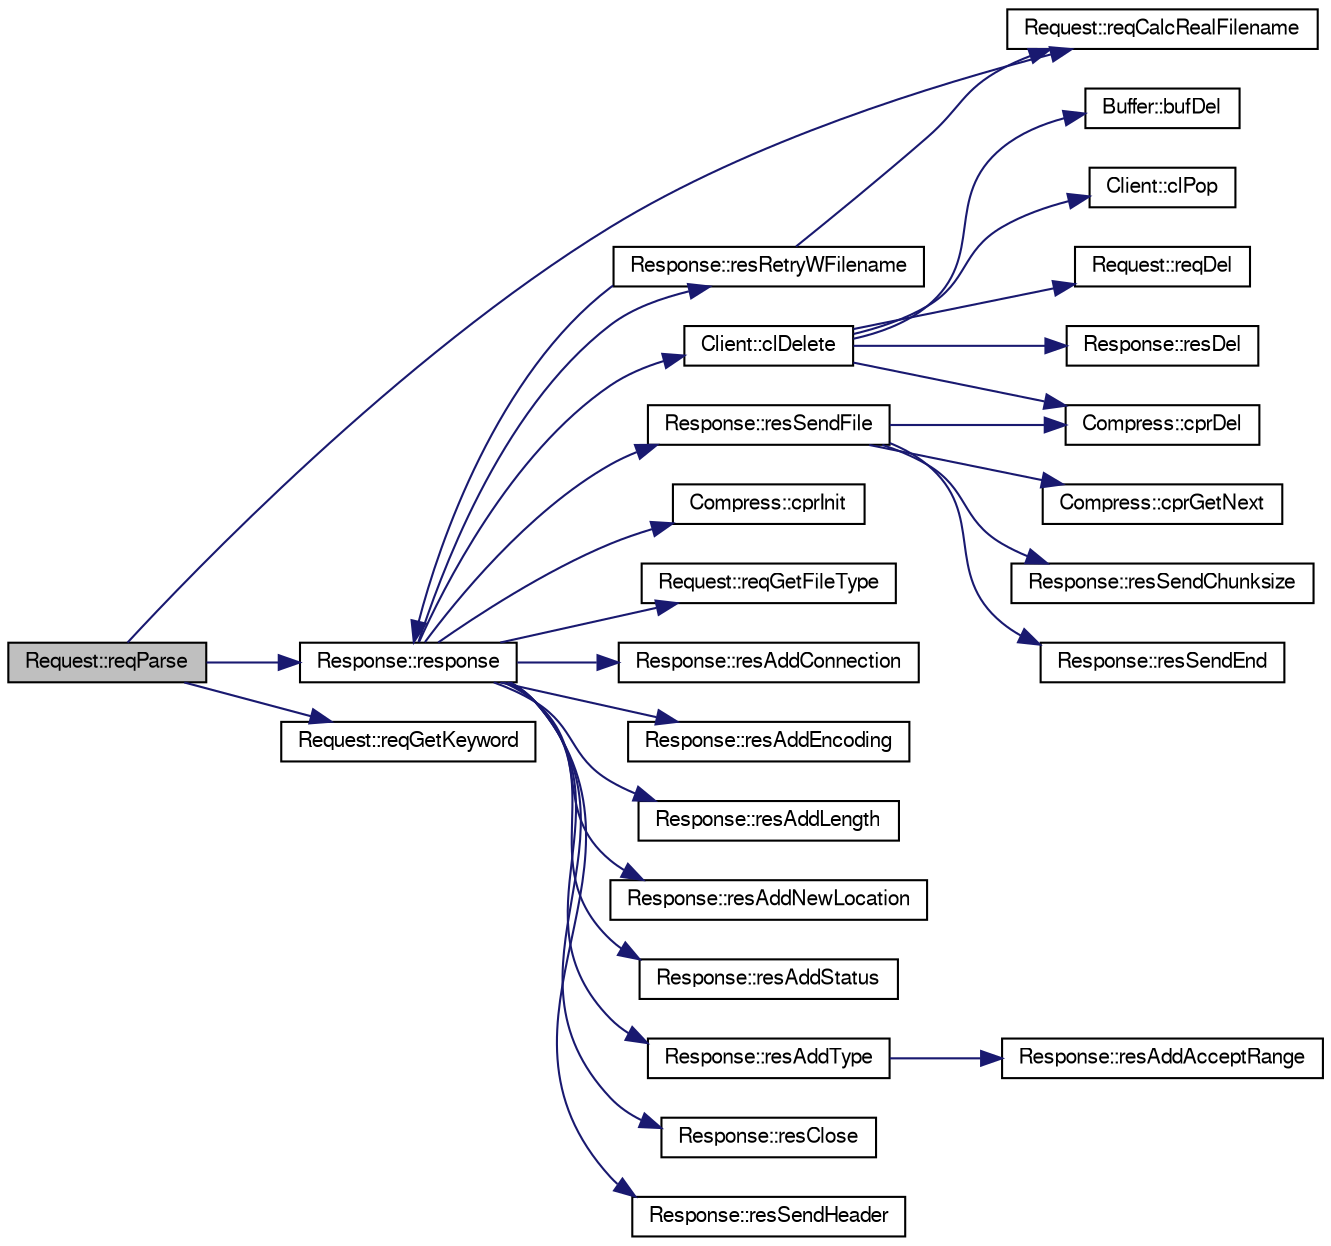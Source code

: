 digraph G
{
  bgcolor="transparent";
  edge [fontname="FreeSans",fontsize="10",labelfontname="FreeSans",labelfontsize="10"];
  node [fontname="FreeSans",fontsize="10",shape=record];
  rankdir=LR;
  Node1 [label="Request::reqParse",height=0.2,width=0.4,color="black", fillcolor="grey75", style="filled" fontcolor="black"];
  Node1 -> Node2 [color="midnightblue",fontsize="10",style="solid",fontname="FreeSans"];
  Node2 [label="Request::reqCalcRealFilename",height=0.2,width=0.4,color="black",URL="$structRequest.html#a8040d15208a13a48632c9323e0584fef"];
  Node1 -> Node3 [color="midnightblue",fontsize="10",style="solid",fontname="FreeSans"];
  Node3 [label="Request::reqGetKeyword",height=0.2,width=0.4,color="black",URL="$structRequest.html#acae7f02d18e48252b1c251aba393f003"];
  Node1 -> Node4 [color="midnightblue",fontsize="10",style="solid",fontname="FreeSans"];
  Node4 [label="Response::response",height=0.2,width=0.4,color="black",URL="$structResponse.html#a0735f41f650e4a0f3dff85b26aec75e3"];
  Node4 -> Node5 [color="midnightblue",fontsize="10",style="solid",fontname="FreeSans"];
  Node5 [label="Client::clDelete",height=0.2,width=0.4,color="black",URL="$structClient.html#a5a71e07837642785fc1fa3c906be6641"];
  Node5 -> Node6 [color="midnightblue",fontsize="10",style="solid",fontname="FreeSans"];
  Node6 [label="Buffer::bufDel",height=0.2,width=0.4,color="black",URL="$structBuffer.html#aafeb7abc9a5efb42f635bfd1ce511174"];
  Node5 -> Node7 [color="midnightblue",fontsize="10",style="solid",fontname="FreeSans"];
  Node7 [label="Client::clPop",height=0.2,width=0.4,color="black",URL="$structClient.html#ad5ef034ece8fad9b6c63917babb1e961"];
  Node5 -> Node8 [color="midnightblue",fontsize="10",style="solid",fontname="FreeSans"];
  Node8 [label="Compress::cprDel",height=0.2,width=0.4,color="black",URL="$structCompress.html#a95898c0e81588af5fa5ca6b25c4b063a"];
  Node5 -> Node9 [color="midnightblue",fontsize="10",style="solid",fontname="FreeSans"];
  Node9 [label="Request::reqDel",height=0.2,width=0.4,color="black",URL="$structRequest.html#a70d3e4849cd7fa700424ba8ecd164504"];
  Node5 -> Node10 [color="midnightblue",fontsize="10",style="solid",fontname="FreeSans"];
  Node10 [label="Response::resDel",height=0.2,width=0.4,color="black",URL="$structResponse.html#af79882d4238ed5a756bf23f2e052ab79"];
  Node4 -> Node11 [color="midnightblue",fontsize="10",style="solid",fontname="FreeSans"];
  Node11 [label="Compress::cprInit",height=0.2,width=0.4,color="black",URL="$structCompress.html#a0ed2cdac6e32b1893d6bb986087beb0c"];
  Node4 -> Node12 [color="midnightblue",fontsize="10",style="solid",fontname="FreeSans"];
  Node12 [label="Request::reqGetFileType",height=0.2,width=0.4,color="black",URL="$structRequest.html#a3e5d99816a844b54870b949ef133b5b8"];
  Node4 -> Node13 [color="midnightblue",fontsize="10",style="solid",fontname="FreeSans"];
  Node13 [label="Response::resAddConnection",height=0.2,width=0.4,color="black",URL="$structResponse.html#a9196ca37512073ab12a3f1d0604d00b4"];
  Node4 -> Node14 [color="midnightblue",fontsize="10",style="solid",fontname="FreeSans"];
  Node14 [label="Response::resAddEncoding",height=0.2,width=0.4,color="black",URL="$structResponse.html#af412275d3ecc110ec13a1cef30fb7903"];
  Node4 -> Node15 [color="midnightblue",fontsize="10",style="solid",fontname="FreeSans"];
  Node15 [label="Response::resAddLength",height=0.2,width=0.4,color="black",URL="$structResponse.html#a056ba9e8415e693fb71d2050ca95ede6"];
  Node4 -> Node16 [color="midnightblue",fontsize="10",style="solid",fontname="FreeSans"];
  Node16 [label="Response::resAddNewLocation",height=0.2,width=0.4,color="black",URL="$structResponse.html#aed141a145714552b89c386aaff5d443e"];
  Node4 -> Node17 [color="midnightblue",fontsize="10",style="solid",fontname="FreeSans"];
  Node17 [label="Response::resAddStatus",height=0.2,width=0.4,color="black",URL="$structResponse.html#ac01b79b7e9e30b9d2760e936c09a0e4e"];
  Node4 -> Node18 [color="midnightblue",fontsize="10",style="solid",fontname="FreeSans"];
  Node18 [label="Response::resAddType",height=0.2,width=0.4,color="black",URL="$structResponse.html#a90c582d3daeead0fb68cc384781604e3"];
  Node18 -> Node19 [color="midnightblue",fontsize="10",style="solid",fontname="FreeSans"];
  Node19 [label="Response::resAddAcceptRange",height=0.2,width=0.4,color="black",URL="$structResponse.html#ab351012a831b8274a92856bc09902100"];
  Node4 -> Node20 [color="midnightblue",fontsize="10",style="solid",fontname="FreeSans"];
  Node20 [label="Response::resClose",height=0.2,width=0.4,color="black",URL="$structResponse.html#ac0ede3f5c546e4d166446be33b9a463f"];
  Node4 -> Node21 [color="midnightblue",fontsize="10",style="solid",fontname="FreeSans"];
  Node21 [label="Response::resRetryWFilename",height=0.2,width=0.4,color="black",URL="$structResponse.html#aecb6582874122f9e29074eef8cf2c05b"];
  Node21 -> Node2 [color="midnightblue",fontsize="10",style="solid",fontname="FreeSans"];
  Node21 -> Node4 [color="midnightblue",fontsize="10",style="solid",fontname="FreeSans"];
  Node4 -> Node22 [color="midnightblue",fontsize="10",style="solid",fontname="FreeSans"];
  Node22 [label="Response::resSendFile",height=0.2,width=0.4,color="black",URL="$structResponse.html#a5965b95b0d4ff2f33a5dcd0c25c5026f"];
  Node22 -> Node8 [color="midnightblue",fontsize="10",style="solid",fontname="FreeSans"];
  Node22 -> Node23 [color="midnightblue",fontsize="10",style="solid",fontname="FreeSans"];
  Node23 [label="Compress::cprGetNext",height=0.2,width=0.4,color="black",URL="$structCompress.html#a87697ac2962119c4bd642b510cfa529c"];
  Node22 -> Node24 [color="midnightblue",fontsize="10",style="solid",fontname="FreeSans"];
  Node24 [label="Response::resSendChunksize",height=0.2,width=0.4,color="black",URL="$structResponse.html#a68277b0981745f4d62f8e9dcd767e203"];
  Node22 -> Node25 [color="midnightblue",fontsize="10",style="solid",fontname="FreeSans"];
  Node25 [label="Response::resSendEnd",height=0.2,width=0.4,color="black",URL="$structResponse.html#a63ac9b985f46a615ea6a05c10f8fda2a"];
  Node4 -> Node26 [color="midnightblue",fontsize="10",style="solid",fontname="FreeSans"];
  Node26 [label="Response::resSendHeader",height=0.2,width=0.4,color="black",URL="$structResponse.html#aa1c03e4e367f7a7e92f0faddcd12f81a"];
}
